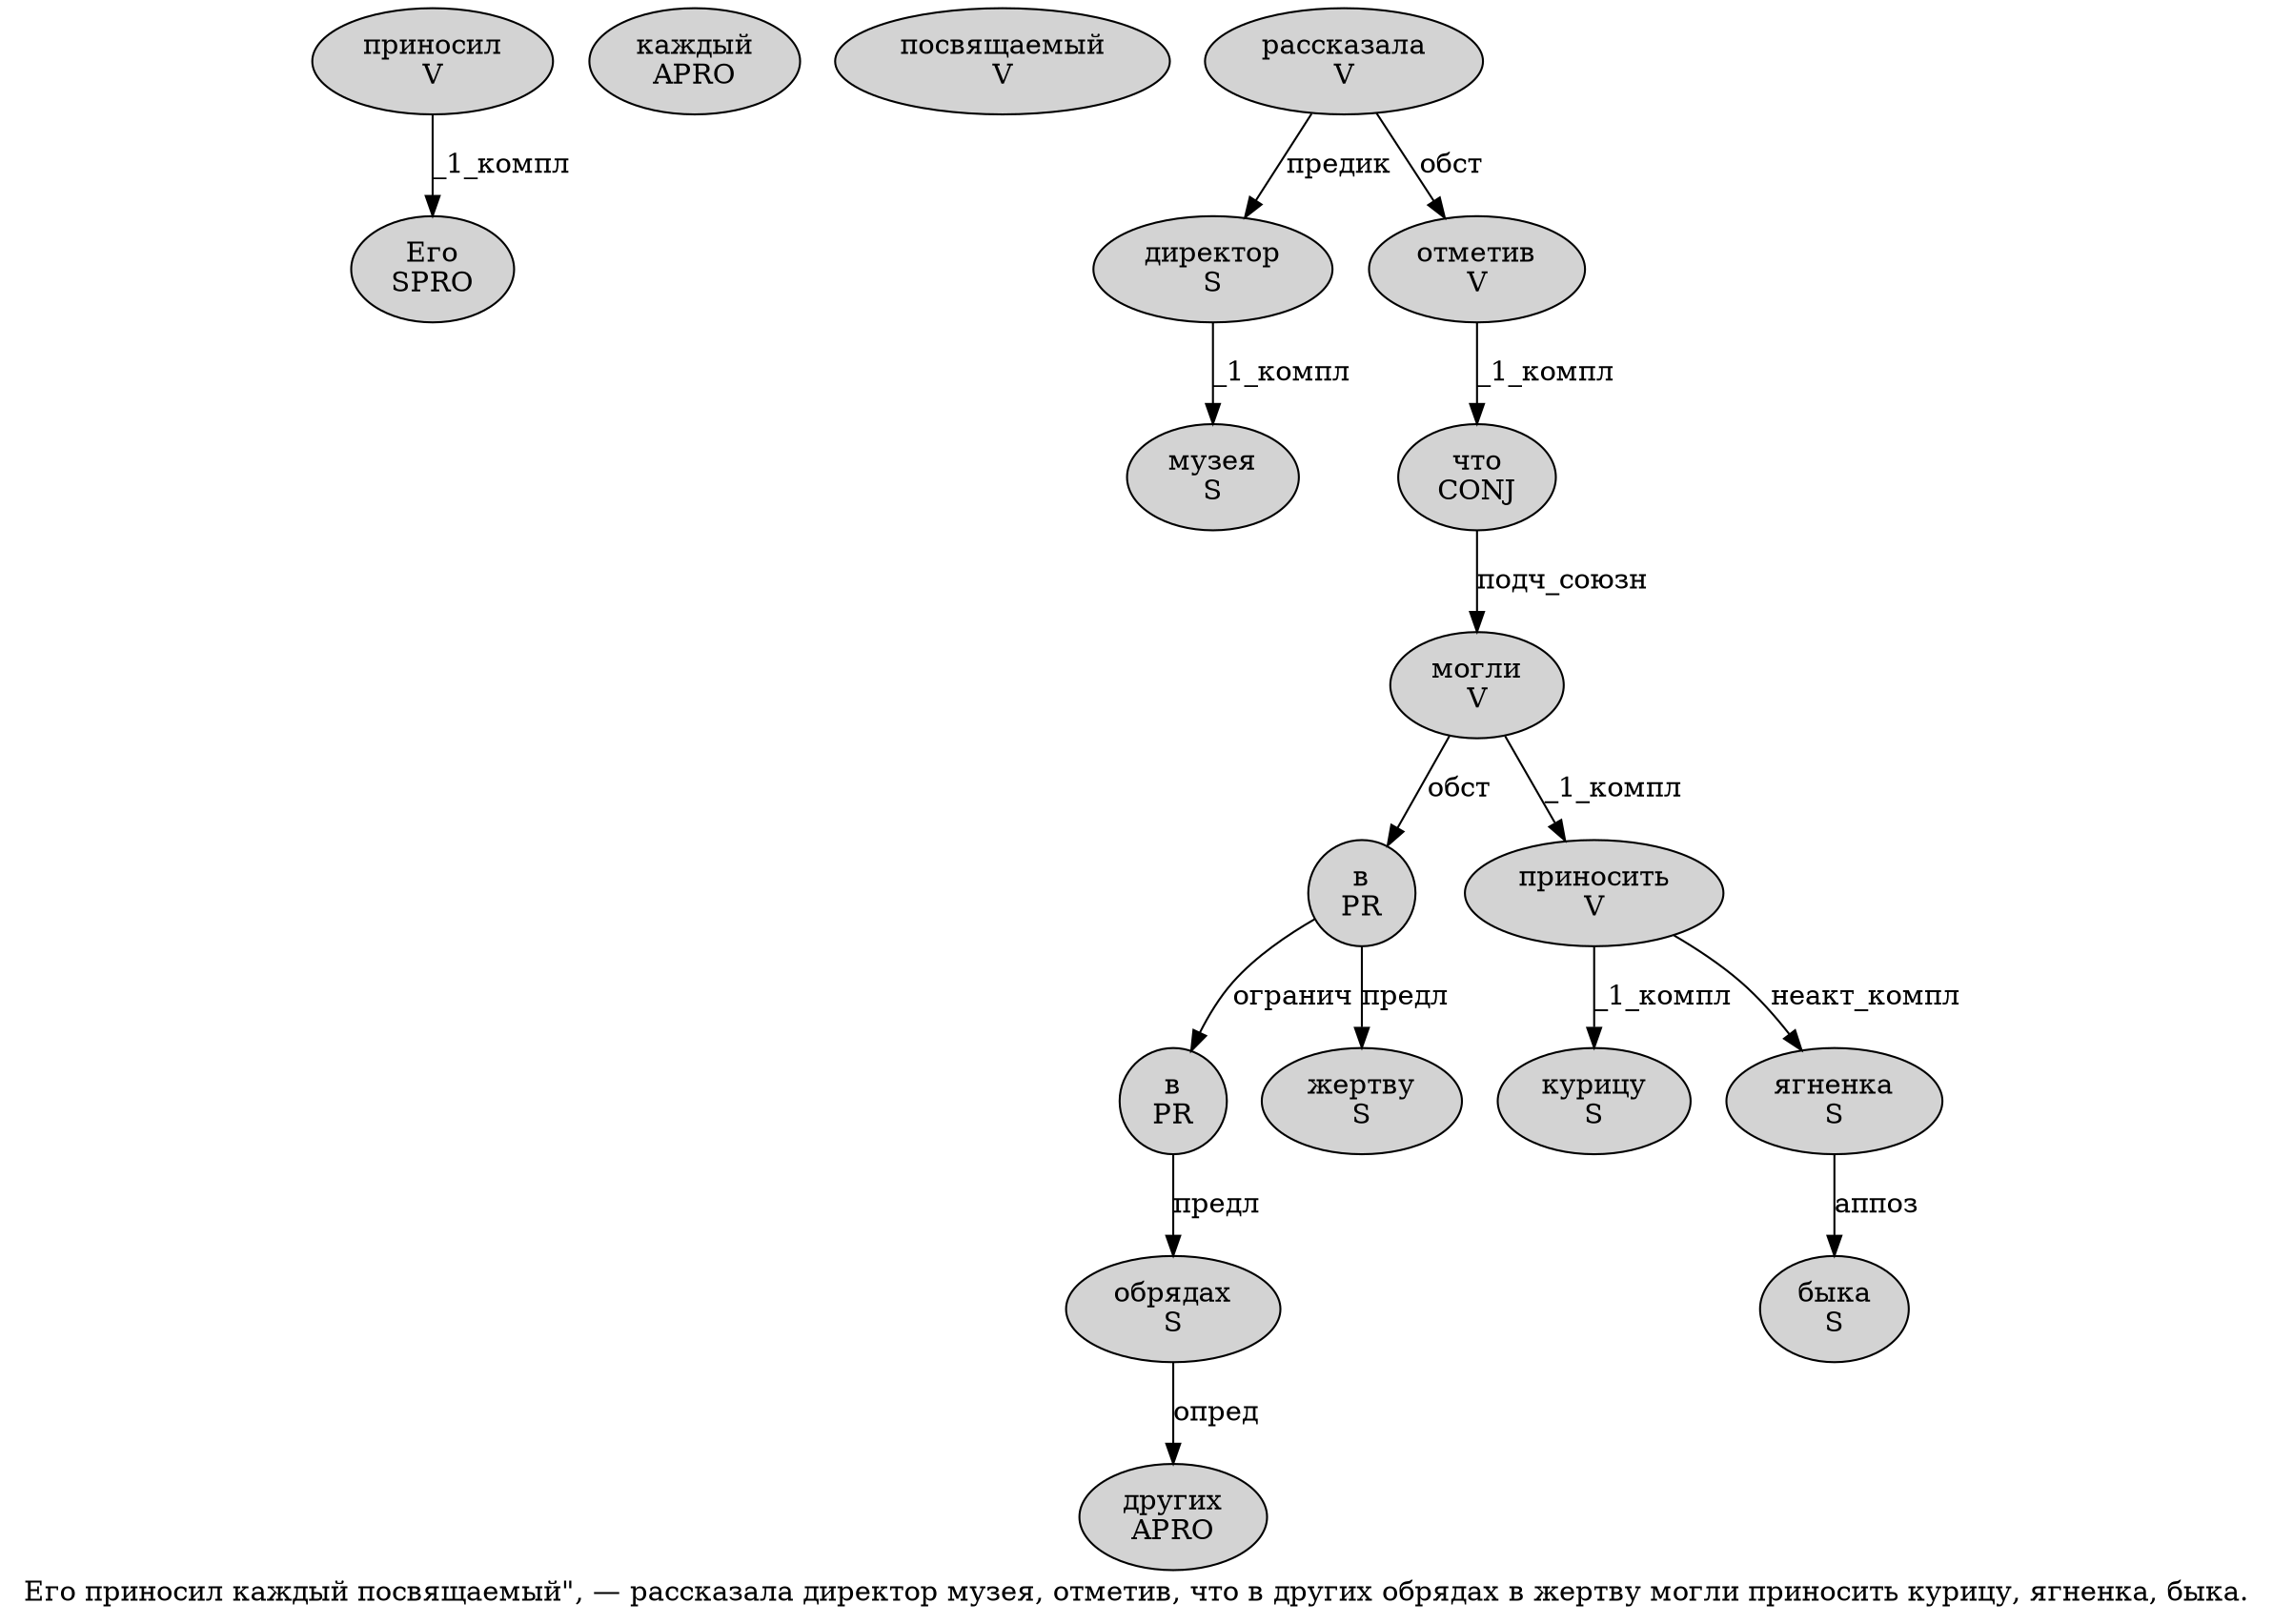 digraph SENTENCE_1090 {
	graph [label="Его приносил каждый посвящаемый\", — рассказала директор музея, отметив, что в других обрядах в жертву могли приносить курицу, ягненка, быка."]
	node [style=filled]
		0 [label="Его
SPRO" color="" fillcolor=lightgray penwidth=1 shape=ellipse]
		1 [label="приносил
V" color="" fillcolor=lightgray penwidth=1 shape=ellipse]
		2 [label="каждый
APRO" color="" fillcolor=lightgray penwidth=1 shape=ellipse]
		3 [label="посвящаемый
V" color="" fillcolor=lightgray penwidth=1 shape=ellipse]
		7 [label="рассказала
V" color="" fillcolor=lightgray penwidth=1 shape=ellipse]
		8 [label="директор
S" color="" fillcolor=lightgray penwidth=1 shape=ellipse]
		9 [label="музея
S" color="" fillcolor=lightgray penwidth=1 shape=ellipse]
		11 [label="отметив
V" color="" fillcolor=lightgray penwidth=1 shape=ellipse]
		13 [label="что
CONJ" color="" fillcolor=lightgray penwidth=1 shape=ellipse]
		14 [label="в
PR" color="" fillcolor=lightgray penwidth=1 shape=ellipse]
		15 [label="других
APRO" color="" fillcolor=lightgray penwidth=1 shape=ellipse]
		16 [label="обрядах
S" color="" fillcolor=lightgray penwidth=1 shape=ellipse]
		17 [label="в
PR" color="" fillcolor=lightgray penwidth=1 shape=ellipse]
		18 [label="жертву
S" color="" fillcolor=lightgray penwidth=1 shape=ellipse]
		19 [label="могли
V" color="" fillcolor=lightgray penwidth=1 shape=ellipse]
		20 [label="приносить
V" color="" fillcolor=lightgray penwidth=1 shape=ellipse]
		21 [label="курицу
S" color="" fillcolor=lightgray penwidth=1 shape=ellipse]
		23 [label="ягненка
S" color="" fillcolor=lightgray penwidth=1 shape=ellipse]
		25 [label="быка
S" color="" fillcolor=lightgray penwidth=1 shape=ellipse]
			7 -> 8 [label="предик"]
			7 -> 11 [label="обст"]
			17 -> 14 [label="огранич"]
			17 -> 18 [label="предл"]
			14 -> 16 [label="предл"]
			8 -> 9 [label="_1_компл"]
			19 -> 17 [label="обст"]
			19 -> 20 [label="_1_компл"]
			13 -> 19 [label="подч_союзн"]
			1 -> 0 [label="_1_компл"]
			11 -> 13 [label="_1_компл"]
			20 -> 21 [label="_1_компл"]
			20 -> 23 [label="неакт_компл"]
			16 -> 15 [label="опред"]
			23 -> 25 [label="аппоз"]
}